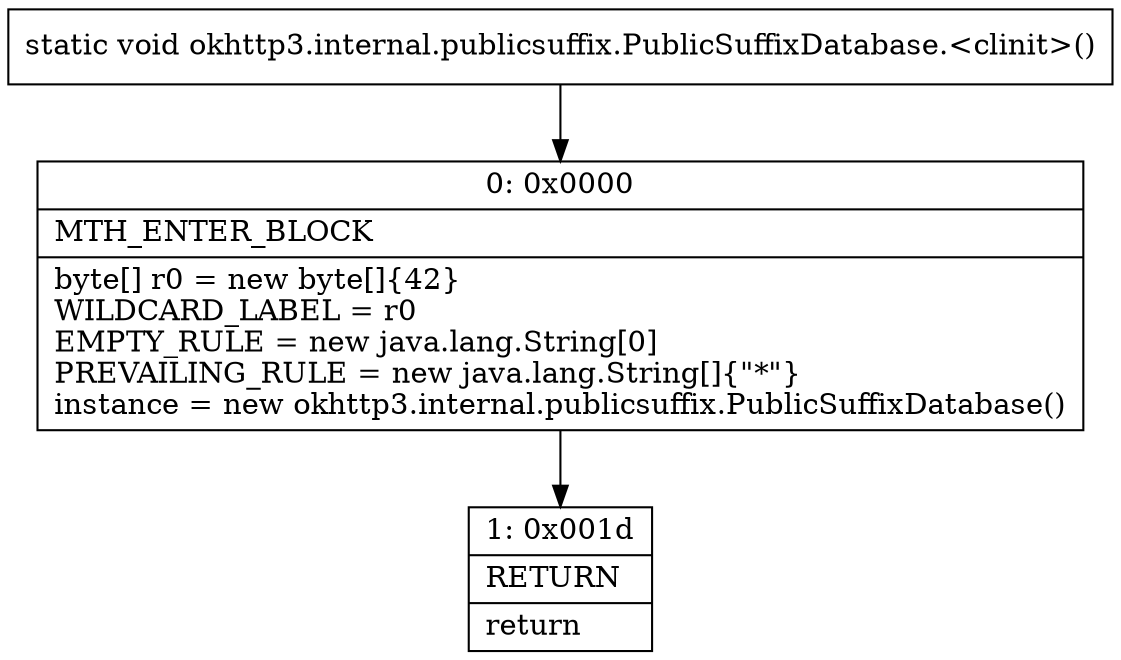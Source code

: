 digraph "CFG forokhttp3.internal.publicsuffix.PublicSuffixDatabase.\<clinit\>()V" {
Node_0 [shape=record,label="{0\:\ 0x0000|MTH_ENTER_BLOCK\l|byte[] r0 = new byte[]\{42\}\lWILDCARD_LABEL = r0\lEMPTY_RULE = new java.lang.String[0]\lPREVAILING_RULE = new java.lang.String[]\{\"*\"\}\linstance = new okhttp3.internal.publicsuffix.PublicSuffixDatabase()\l}"];
Node_1 [shape=record,label="{1\:\ 0x001d|RETURN\l|return\l}"];
MethodNode[shape=record,label="{static void okhttp3.internal.publicsuffix.PublicSuffixDatabase.\<clinit\>() }"];
MethodNode -> Node_0;
Node_0 -> Node_1;
}

